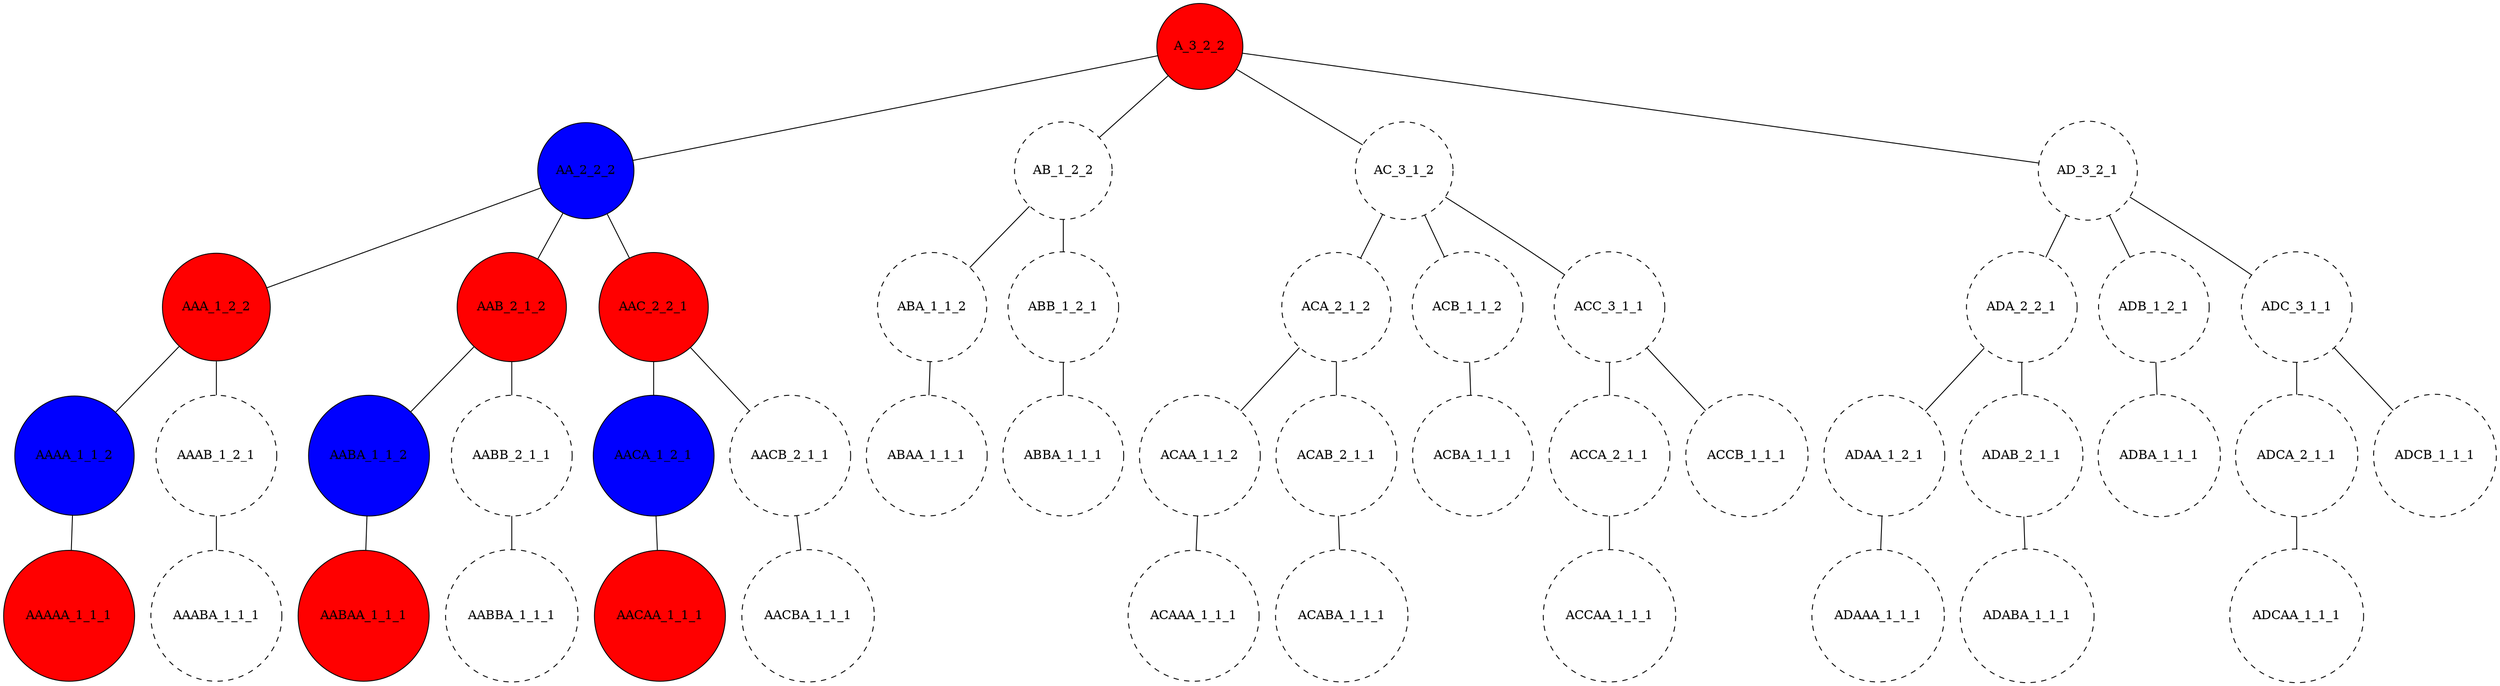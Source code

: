
//dot G.got -Tpng -o G.png

graph G {
  node [style="dashed"]
  //node [style="filled"]
  node [shape="circle", fillcolor="red"]
  A_3_2_2 [style="filled"]
  AAA_1_2_2 [style="filled"]
  AAB_2_1_2 [style="filled"]
  AAC_2_2_1 [style="filled"]
  ABA_1_1_2
  ABB_1_2_1
  ACA_2_1_2
  ACB_1_1_2
  ACC_3_1_1
  ADA_2_2_1
  ADB_1_2_1
  ADC_3_1_1
  AAAAA_1_1_1 [style="filled"]
  AAABA_1_1_1
  AABAA_1_1_1 [style="filled"]
  AABBA_1_1_1
  AACAA_1_1_1 [style="filled"]
  AACBA_1_1_1
  ACAAA_1_1_1
  ACABA_1_1_1
  ACCAA_1_1_1
  ADAAA_1_1_1
  ADABA_1_1_1
  ADCAA_1_1_1
  
  node [shape="circle", fillcolor="blue"]
  AA_2_2_2 [style="filled"]
  AB_1_2_2
  AC_3_1_2
  AD_3_2_1
  AAAA_1_1_2 [style="filled"]
  AAAB_1_2_1
  AABA_1_1_2 [style="filled"]
  AABB_2_1_1
  AACA_1_2_1 [style="filled"]
  AACB_2_1_1
  ABAA_1_1_1
  ABBA_1_1_1
  ACAA_1_1_2
  ACAB_2_1_1
  ACBA_1_1_1
  ACCA_2_1_1
  ACCB_1_1_1
  ADAA_1_2_1
  ADAB_2_1_1
  ADBA_1_1_1
  ADCA_2_1_1
  ADCB_1_1_1
  

  A_3_2_2
  A_3_2_2 -- AA_2_2_2
  AA_2_2_2 -- AAA_1_2_2
  AA_2_2_2 -- AAB_2_1_2
  AA_2_2_2 -- AAC_2_2_1
  AAA_1_2_2 -- AAAA_1_1_2
  AAA_1_2_2 -- AAAB_1_2_1
  AAB_2_1_2 -- AABA_1_1_2
  AAB_2_1_2 -- AABB_2_1_1
  AAC_2_2_1 -- AACA_1_2_1
  AAC_2_2_1 -- AACB_2_1_1
  AAAA_1_1_2 -- AAAAA_1_1_1
  AAAB_1_2_1 -- AAABA_1_1_1
  AABA_1_1_2 -- AABAA_1_1_1
  AABB_2_1_1 -- AABBA_1_1_1
  AACA_1_2_1 -- AACAA_1_1_1
  AACB_2_1_1 -- AACBA_1_1_1
  A_3_2_2 -- AB_1_2_2
  AB_1_2_2 -- ABA_1_1_2
  AB_1_2_2 -- ABB_1_2_1
  ABA_1_1_2 -- ABAA_1_1_1
  ABB_1_2_1 -- ABBA_1_1_1
  A_3_2_2 -- AC_3_1_2
  AC_3_1_2 -- ACA_2_1_2
  AC_3_1_2 -- ACB_1_1_2
  AC_3_1_2 -- ACC_3_1_1
  ACA_2_1_2 -- ACAA_1_1_2
  ACB_1_1_2 -- ACBA_1_1_1
  ACA_2_1_2 -- ACAB_2_1_1
  ACC_3_1_1 -- ACCA_2_1_1
  ACC_3_1_1 -- ACCB_1_1_1
  ACAA_1_1_2 -- ACAAA_1_1_1
  ACAB_2_1_1 -- ACABA_1_1_1
  ACCA_2_1_1 -- ACCAA_1_1_1
  A_3_2_2 -- AD_3_2_1
  AD_3_2_1 -- ADA_2_2_1
  AD_3_2_1 -- ADB_1_2_1
  AD_3_2_1 -- ADC_3_1_1
  ADA_2_2_1 -- ADAA_1_2_1
  ADAA_1_2_1 -- ADAAA_1_1_1
  ADA_2_2_1 -- ADAB_2_1_1
  ADAB_2_1_1 -- ADABA_1_1_1
  ADB_1_2_1 -- ADBA_1_1_1
  ADC_3_1_1 -- ADCA_2_1_1
  ADC_3_1_1 -- ADCB_1_1_1
  ADCA_2_1_1 -- ADCAA_1_1_1
}